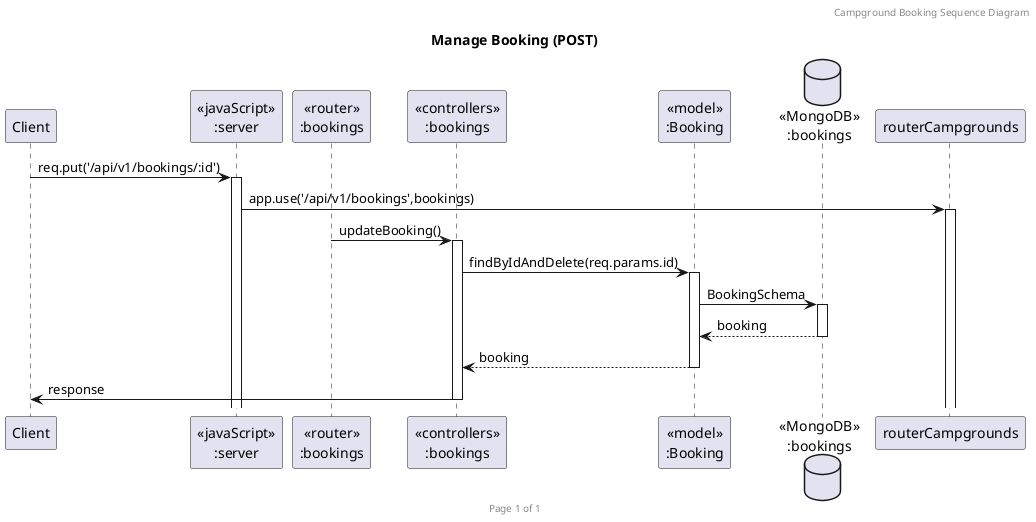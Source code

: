 @startuml Manage Booking (POST)

header Campground Booking Sequence Diagram
footer Page %page% of %lastpage%
title "Manage Booking (POST)"

participant "Client" as client
participant "<<javaScript>>\n:server" as server
participant "<<router>>\n:bookings" as routerBookings
participant "<<controllers>>\n:bookings" as controllersBookings
participant "<<model>>\n:Booking" as modelBooking
database "<<MongoDB>>\n:bookings" as BookingsDatabase

client->server ++:req.put('/api/v1/bookings/:id')
server->routerCampgrounds ++:app.use('/api/v1/bookings',bookings)
routerBookings -> controllersBookings ++:updateBooking()
controllersBookings->modelBooking ++:findByIdAndDelete(req.params.id)
modelBooking ->BookingsDatabase ++: BookingSchema
BookingsDatabase --> modelBooking --: booking
controllersBookings <-- modelBooking --:booking
controllersBookings->client --:response

@enduml
